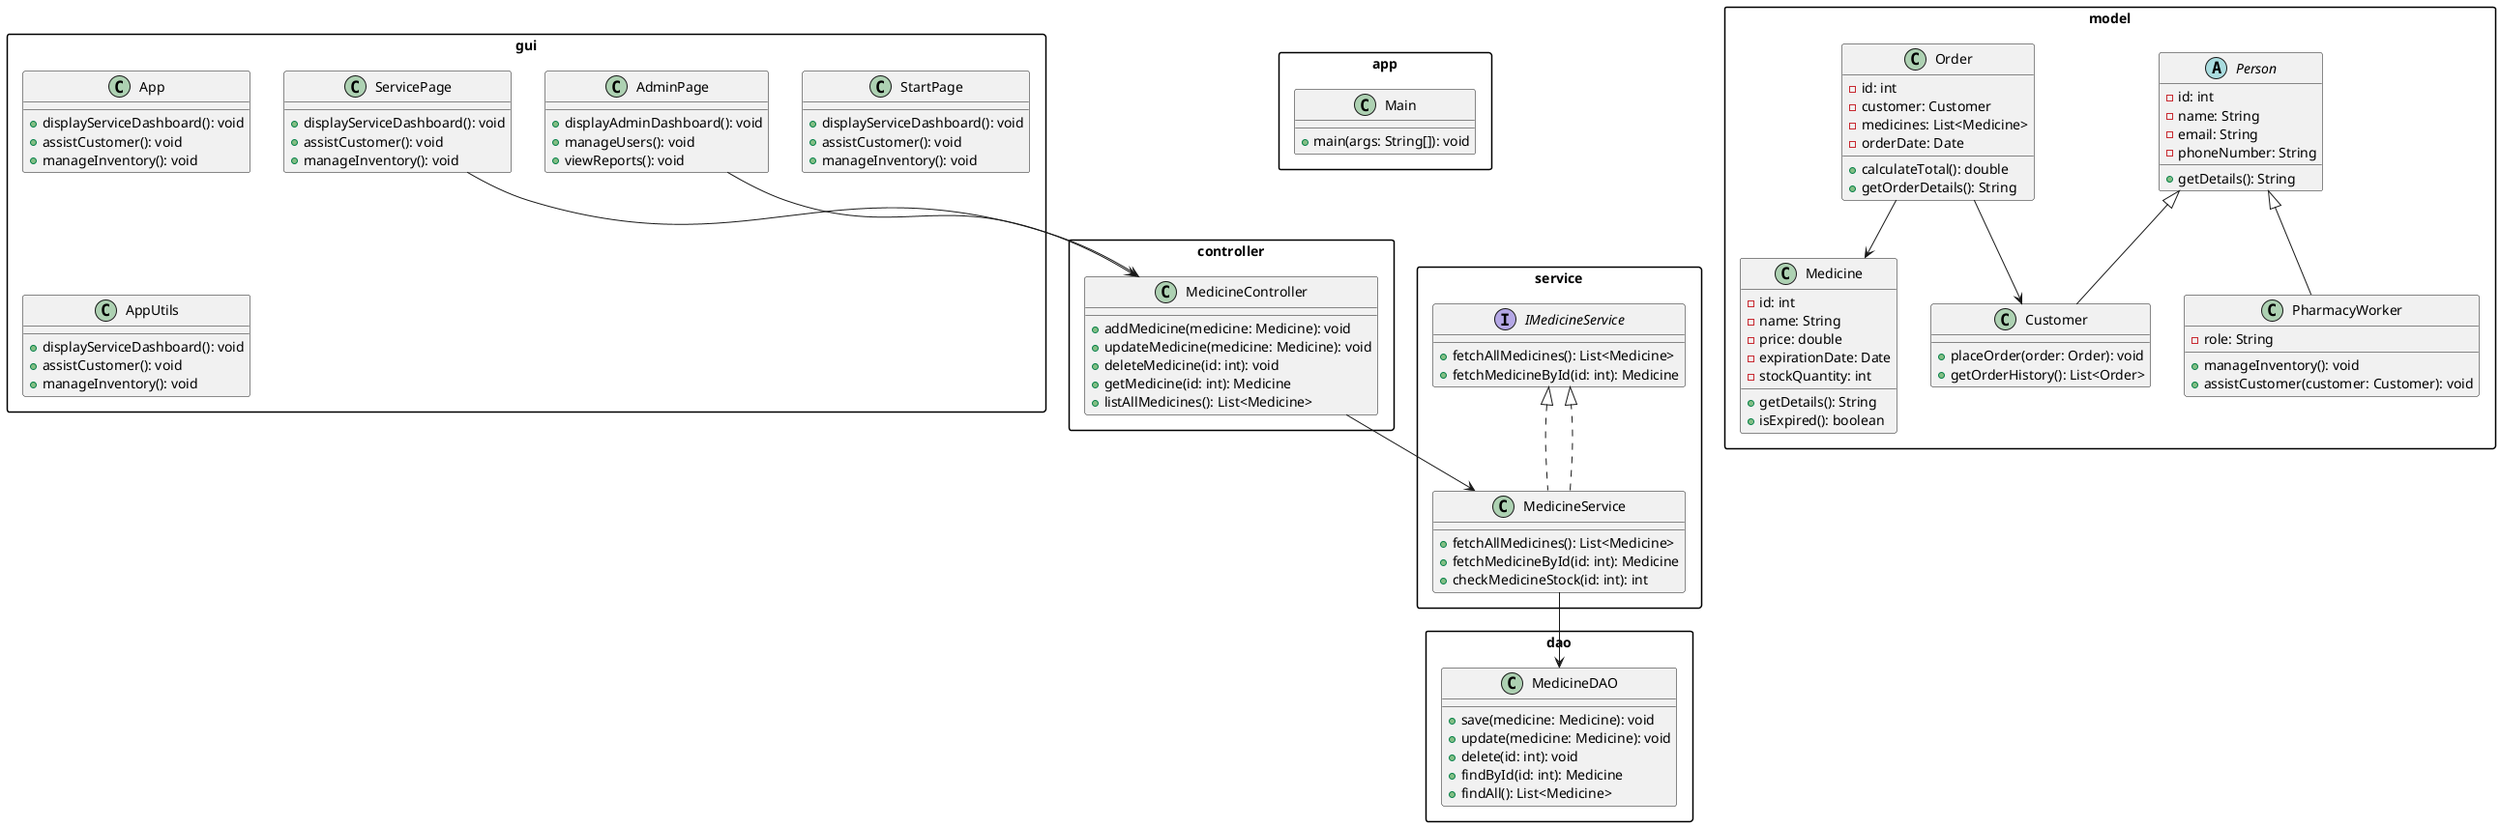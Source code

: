 @startuml
' Set up styling
skinparam packageStyle rectangle

' Packages and Classes

package "app" {
  class Main {
    + main(args: String[]): void
  }
}

package "controller" {
  class MedicineController {
    + addMedicine(medicine: Medicine): void
    + updateMedicine(medicine: Medicine): void
    + deleteMedicine(id: int): void
    + getMedicine(id: int): Medicine
    + listAllMedicines(): List<Medicine>
  }
}

package "model" {
  abstract class Person {
    - id: int
    - name: String
    - email: String
    - phoneNumber: String
    + getDetails(): String
  }
  class Customer {
    + placeOrder(order: Order): void
    + getOrderHistory(): List<Order>
  }
  class PharmacyWorker {
    - role: String
    + manageInventory(): void
    + assistCustomer(customer: Customer): void
  }
  class Medicine {
    - id: int
    - name: String
    - price: double
    - expirationDate: Date
    - stockQuantity: int
    + getDetails(): String
    + isExpired(): boolean
  }
  class Order {
    - id: int
    - customer: Customer
    - medicines: List<Medicine>
    - orderDate: Date
    + calculateTotal(): double
    + getOrderDetails(): String
  }
}

package "service" {
  interface IMedicineService {
    + fetchAllMedicines(): List<Medicine>
    + fetchMedicineById(id: int): Medicine
  }
  class MedicineService implements IMedicineService {
    + fetchAllMedicines(): List<Medicine>
    + fetchMedicineById(id: int): Medicine
    + checkMedicineStock(id: int): int
  }
}

package "dao" {
  class MedicineDAO {
    + save(medicine: Medicine): void
    + update(medicine: Medicine): void
    + delete(id: int): void
    + findById(id: int): Medicine
    + findAll(): List<Medicine>
  }
}

package "gui" {

  class App {
    + displayServiceDashboard(): void
    + assistCustomer(): void
    + manageInventory(): void
  }

  class AdminPage {
    + displayAdminDashboard(): void
    + manageUsers(): void
    + viewReports(): void
  }
  class ServicePage {
    + displayServiceDashboard(): void
    + assistCustomer(): void
    + manageInventory(): void
  }

   class StartPage {
    + displayServiceDashboard(): void
    + assistCustomer(): void
    + manageInventory(): void
  }

  class AppUtils{
    + displayServiceDashboard(): void
    + assistCustomer(): void
    + manageInventory(): void
  }
}

' Inheritance
Person <|-- Customer
Person <|-- PharmacyWorker
MedicineService ..|> IMedicineService

' Relationships
Order -->  Customer
Order -->  Medicine
MedicineController --> MedicineService
MedicineService --> MedicineDAO
AdminPage --> MedicineController
ServicePage --> MedicineController

@enduml